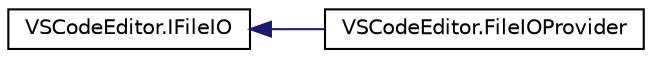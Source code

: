 digraph "Graphical Class Hierarchy"
{
 // LATEX_PDF_SIZE
  edge [fontname="Helvetica",fontsize="10",labelfontname="Helvetica",labelfontsize="10"];
  node [fontname="Helvetica",fontsize="10",shape=record];
  rankdir="LR";
  Node0 [label="VSCodeEditor.IFileIO",height=0.2,width=0.4,color="black", fillcolor="white", style="filled",URL="$interface_v_s_code_editor_1_1_i_file_i_o.html",tooltip=" "];
  Node0 -> Node1 [dir="back",color="midnightblue",fontsize="10",style="solid",fontname="Helvetica"];
  Node1 [label="VSCodeEditor.FileIOProvider",height=0.2,width=0.4,color="black", fillcolor="white", style="filled",URL="$class_v_s_code_editor_1_1_file_i_o_provider.html",tooltip=" "];
}

